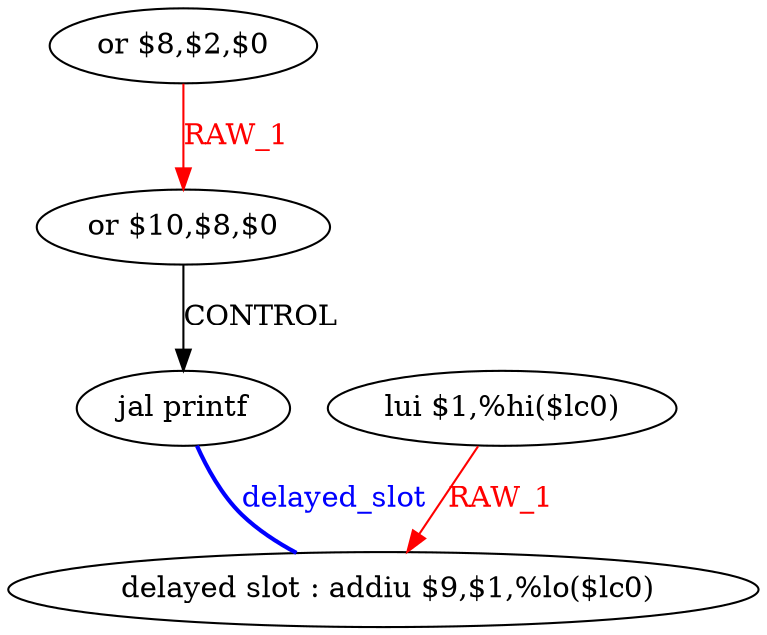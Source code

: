 digraph G1 {
node [shape = ellipse];
i4 [label = " delayed slot : addiu $9,$1,%lo($lc0)"] ;
i3 ->  i4 [style = bold, dir= none, fontcolor = blue, color = blue, label= "delayed_slot"];
i3 [label = "jal printf"] ;
i0 [label = "or $8,$2,$0"] ;
i0 ->  i2 [color = red, fontcolor = red, label= "RAW_1"];
i2 [label = "or $10,$8,$0"] ;
i2 ->  i3 [label= "CONTROL"];
i1 [label = "lui $1,%hi($lc0)"] ;
i1 ->  i4 [color = red, fontcolor = red, label= "RAW_1"];
}
